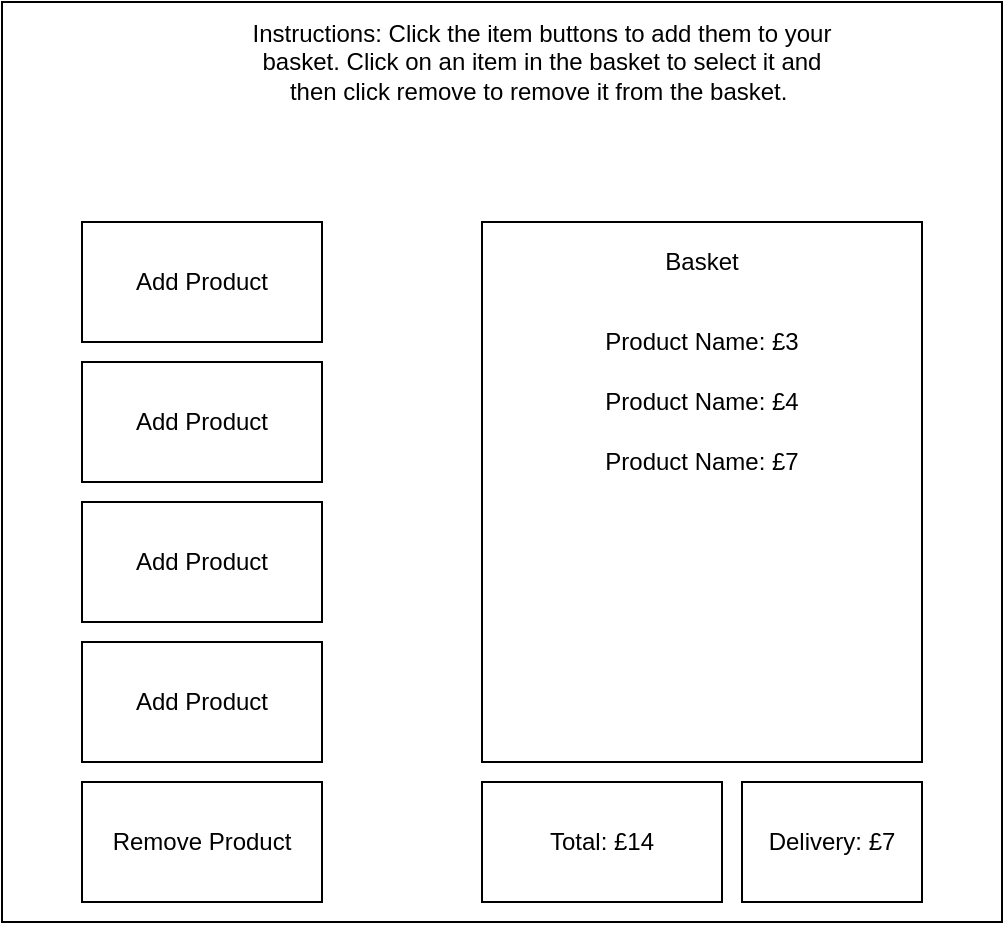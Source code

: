 <mxfile version="11.2.4" type="device" pages="1"><diagram id="Bmgwt32VeOsQ1xocav67" name="Page-1"><mxGraphModel dx="813" dy="471" grid="1" gridSize="10" guides="1" tooltips="1" connect="1" arrows="1" fold="1" page="1" pageScale="1" pageWidth="827" pageHeight="1169" math="0" shadow="0"><root><mxCell id="0"/><mxCell id="1" parent="0"/><mxCell id="lLOQ6wM-OzOK1cQsQnej-15" value="" style="rounded=0;whiteSpace=wrap;html=1;" vertex="1" parent="1"><mxGeometry x="80" y="90" width="500" height="460" as="geometry"/></mxCell><mxCell id="lLOQ6wM-OzOK1cQsQnej-1" value="Instructions: Click the item buttons to add them to your basket. Click on an item in the basket to select it and then click remove to remove it from the basket.&amp;nbsp;" style="text;html=1;strokeColor=none;fillColor=none;align=center;verticalAlign=middle;whiteSpace=wrap;rounded=0;" vertex="1" parent="1"><mxGeometry x="200" y="90" width="300" height="60" as="geometry"/></mxCell><mxCell id="lLOQ6wM-OzOK1cQsQnej-2" value="Add Product" style="rounded=0;whiteSpace=wrap;html=1;" vertex="1" parent="1"><mxGeometry x="120" y="200" width="120" height="60" as="geometry"/></mxCell><mxCell id="lLOQ6wM-OzOK1cQsQnej-3" value="Add Product" style="rounded=0;whiteSpace=wrap;html=1;" vertex="1" parent="1"><mxGeometry x="120" y="270" width="120" height="60" as="geometry"/></mxCell><mxCell id="lLOQ6wM-OzOK1cQsQnej-4" value="Add Product" style="rounded=0;whiteSpace=wrap;html=1;" vertex="1" parent="1"><mxGeometry x="120" y="410" width="120" height="60" as="geometry"/></mxCell><mxCell id="lLOQ6wM-OzOK1cQsQnej-5" value="Add Product" style="rounded=0;whiteSpace=wrap;html=1;" vertex="1" parent="1"><mxGeometry x="120" y="340" width="120" height="60" as="geometry"/></mxCell><mxCell id="lLOQ6wM-OzOK1cQsQnej-6" value="" style="rounded=0;whiteSpace=wrap;html=1;" vertex="1" parent="1"><mxGeometry x="320" y="200" width="220" height="270" as="geometry"/></mxCell><mxCell id="lLOQ6wM-OzOK1cQsQnej-7" value="Total: £14" style="rounded=0;whiteSpace=wrap;html=1;" vertex="1" parent="1"><mxGeometry x="320" y="480" width="120" height="60" as="geometry"/></mxCell><mxCell id="lLOQ6wM-OzOK1cQsQnej-8" value="Basket" style="text;html=1;strokeColor=none;fillColor=none;align=center;verticalAlign=middle;whiteSpace=wrap;rounded=0;" vertex="1" parent="1"><mxGeometry x="410" y="210" width="40" height="20" as="geometry"/></mxCell><mxCell id="lLOQ6wM-OzOK1cQsQnej-10" value="Product Name: £3" style="text;html=1;strokeColor=none;fillColor=none;align=center;verticalAlign=middle;whiteSpace=wrap;rounded=0;" vertex="1" parent="1"><mxGeometry x="370" y="250" width="120" height="20" as="geometry"/></mxCell><mxCell id="lLOQ6wM-OzOK1cQsQnej-11" value="Product Name: £4" style="text;html=1;strokeColor=none;fillColor=none;align=center;verticalAlign=middle;whiteSpace=wrap;rounded=0;" vertex="1" parent="1"><mxGeometry x="370" y="280" width="120" height="20" as="geometry"/></mxCell><mxCell id="lLOQ6wM-OzOK1cQsQnej-12" value="Product Name: £7" style="text;html=1;strokeColor=none;fillColor=none;align=center;verticalAlign=middle;whiteSpace=wrap;rounded=0;" vertex="1" parent="1"><mxGeometry x="370" y="310" width="120" height="20" as="geometry"/></mxCell><mxCell id="lLOQ6wM-OzOK1cQsQnej-13" value="Delivery: £7" style="rounded=0;whiteSpace=wrap;html=1;" vertex="1" parent="1"><mxGeometry x="450" y="480" width="90" height="60" as="geometry"/></mxCell><mxCell id="lLOQ6wM-OzOK1cQsQnej-14" value="Remove Product" style="rounded=0;whiteSpace=wrap;html=1;" vertex="1" parent="1"><mxGeometry x="120" y="480" width="120" height="60" as="geometry"/></mxCell></root></mxGraphModel></diagram></mxfile>